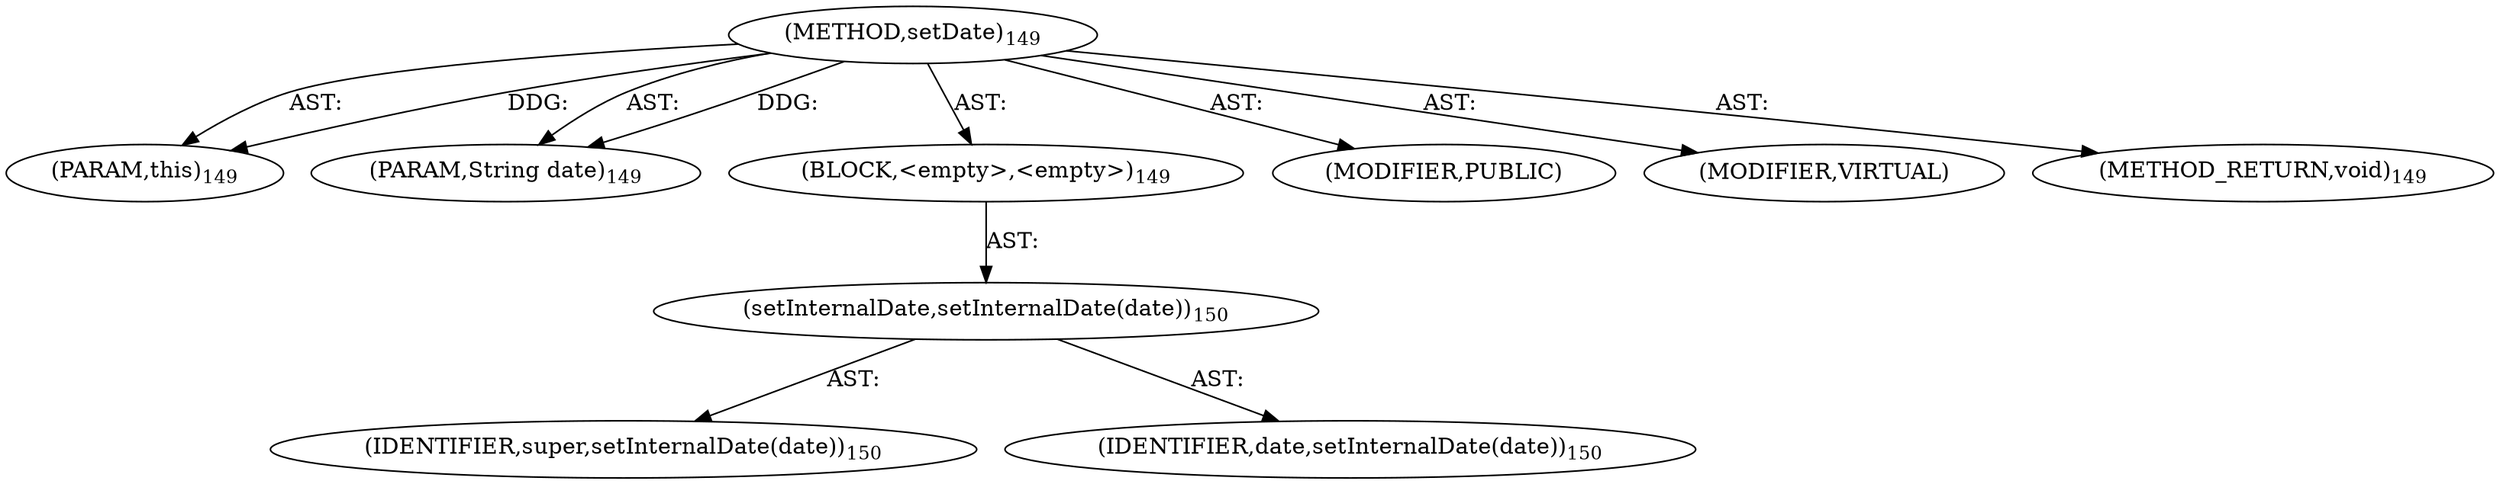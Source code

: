 digraph "setDate" {  
"111669149700" [label = <(METHOD,setDate)<SUB>149</SUB>> ]
"115964116999" [label = <(PARAM,this)<SUB>149</SUB>> ]
"115964117000" [label = <(PARAM,String date)<SUB>149</SUB>> ]
"25769803782" [label = <(BLOCK,&lt;empty&gt;,&lt;empty&gt;)<SUB>149</SUB>> ]
"30064771118" [label = <(setInternalDate,setInternalDate(date))<SUB>150</SUB>> ]
"68719476774" [label = <(IDENTIFIER,super,setInternalDate(date))<SUB>150</SUB>> ]
"68719476775" [label = <(IDENTIFIER,date,setInternalDate(date))<SUB>150</SUB>> ]
"133143986184" [label = <(MODIFIER,PUBLIC)> ]
"133143986185" [label = <(MODIFIER,VIRTUAL)> ]
"128849018884" [label = <(METHOD_RETURN,void)<SUB>149</SUB>> ]
  "111669149700" -> "115964116999"  [ label = "AST: "] 
  "111669149700" -> "115964117000"  [ label = "AST: "] 
  "111669149700" -> "25769803782"  [ label = "AST: "] 
  "111669149700" -> "133143986184"  [ label = "AST: "] 
  "111669149700" -> "133143986185"  [ label = "AST: "] 
  "111669149700" -> "128849018884"  [ label = "AST: "] 
  "25769803782" -> "30064771118"  [ label = "AST: "] 
  "30064771118" -> "68719476774"  [ label = "AST: "] 
  "30064771118" -> "68719476775"  [ label = "AST: "] 
  "111669149700" -> "115964116999"  [ label = "DDG: "] 
  "111669149700" -> "115964117000"  [ label = "DDG: "] 
}
